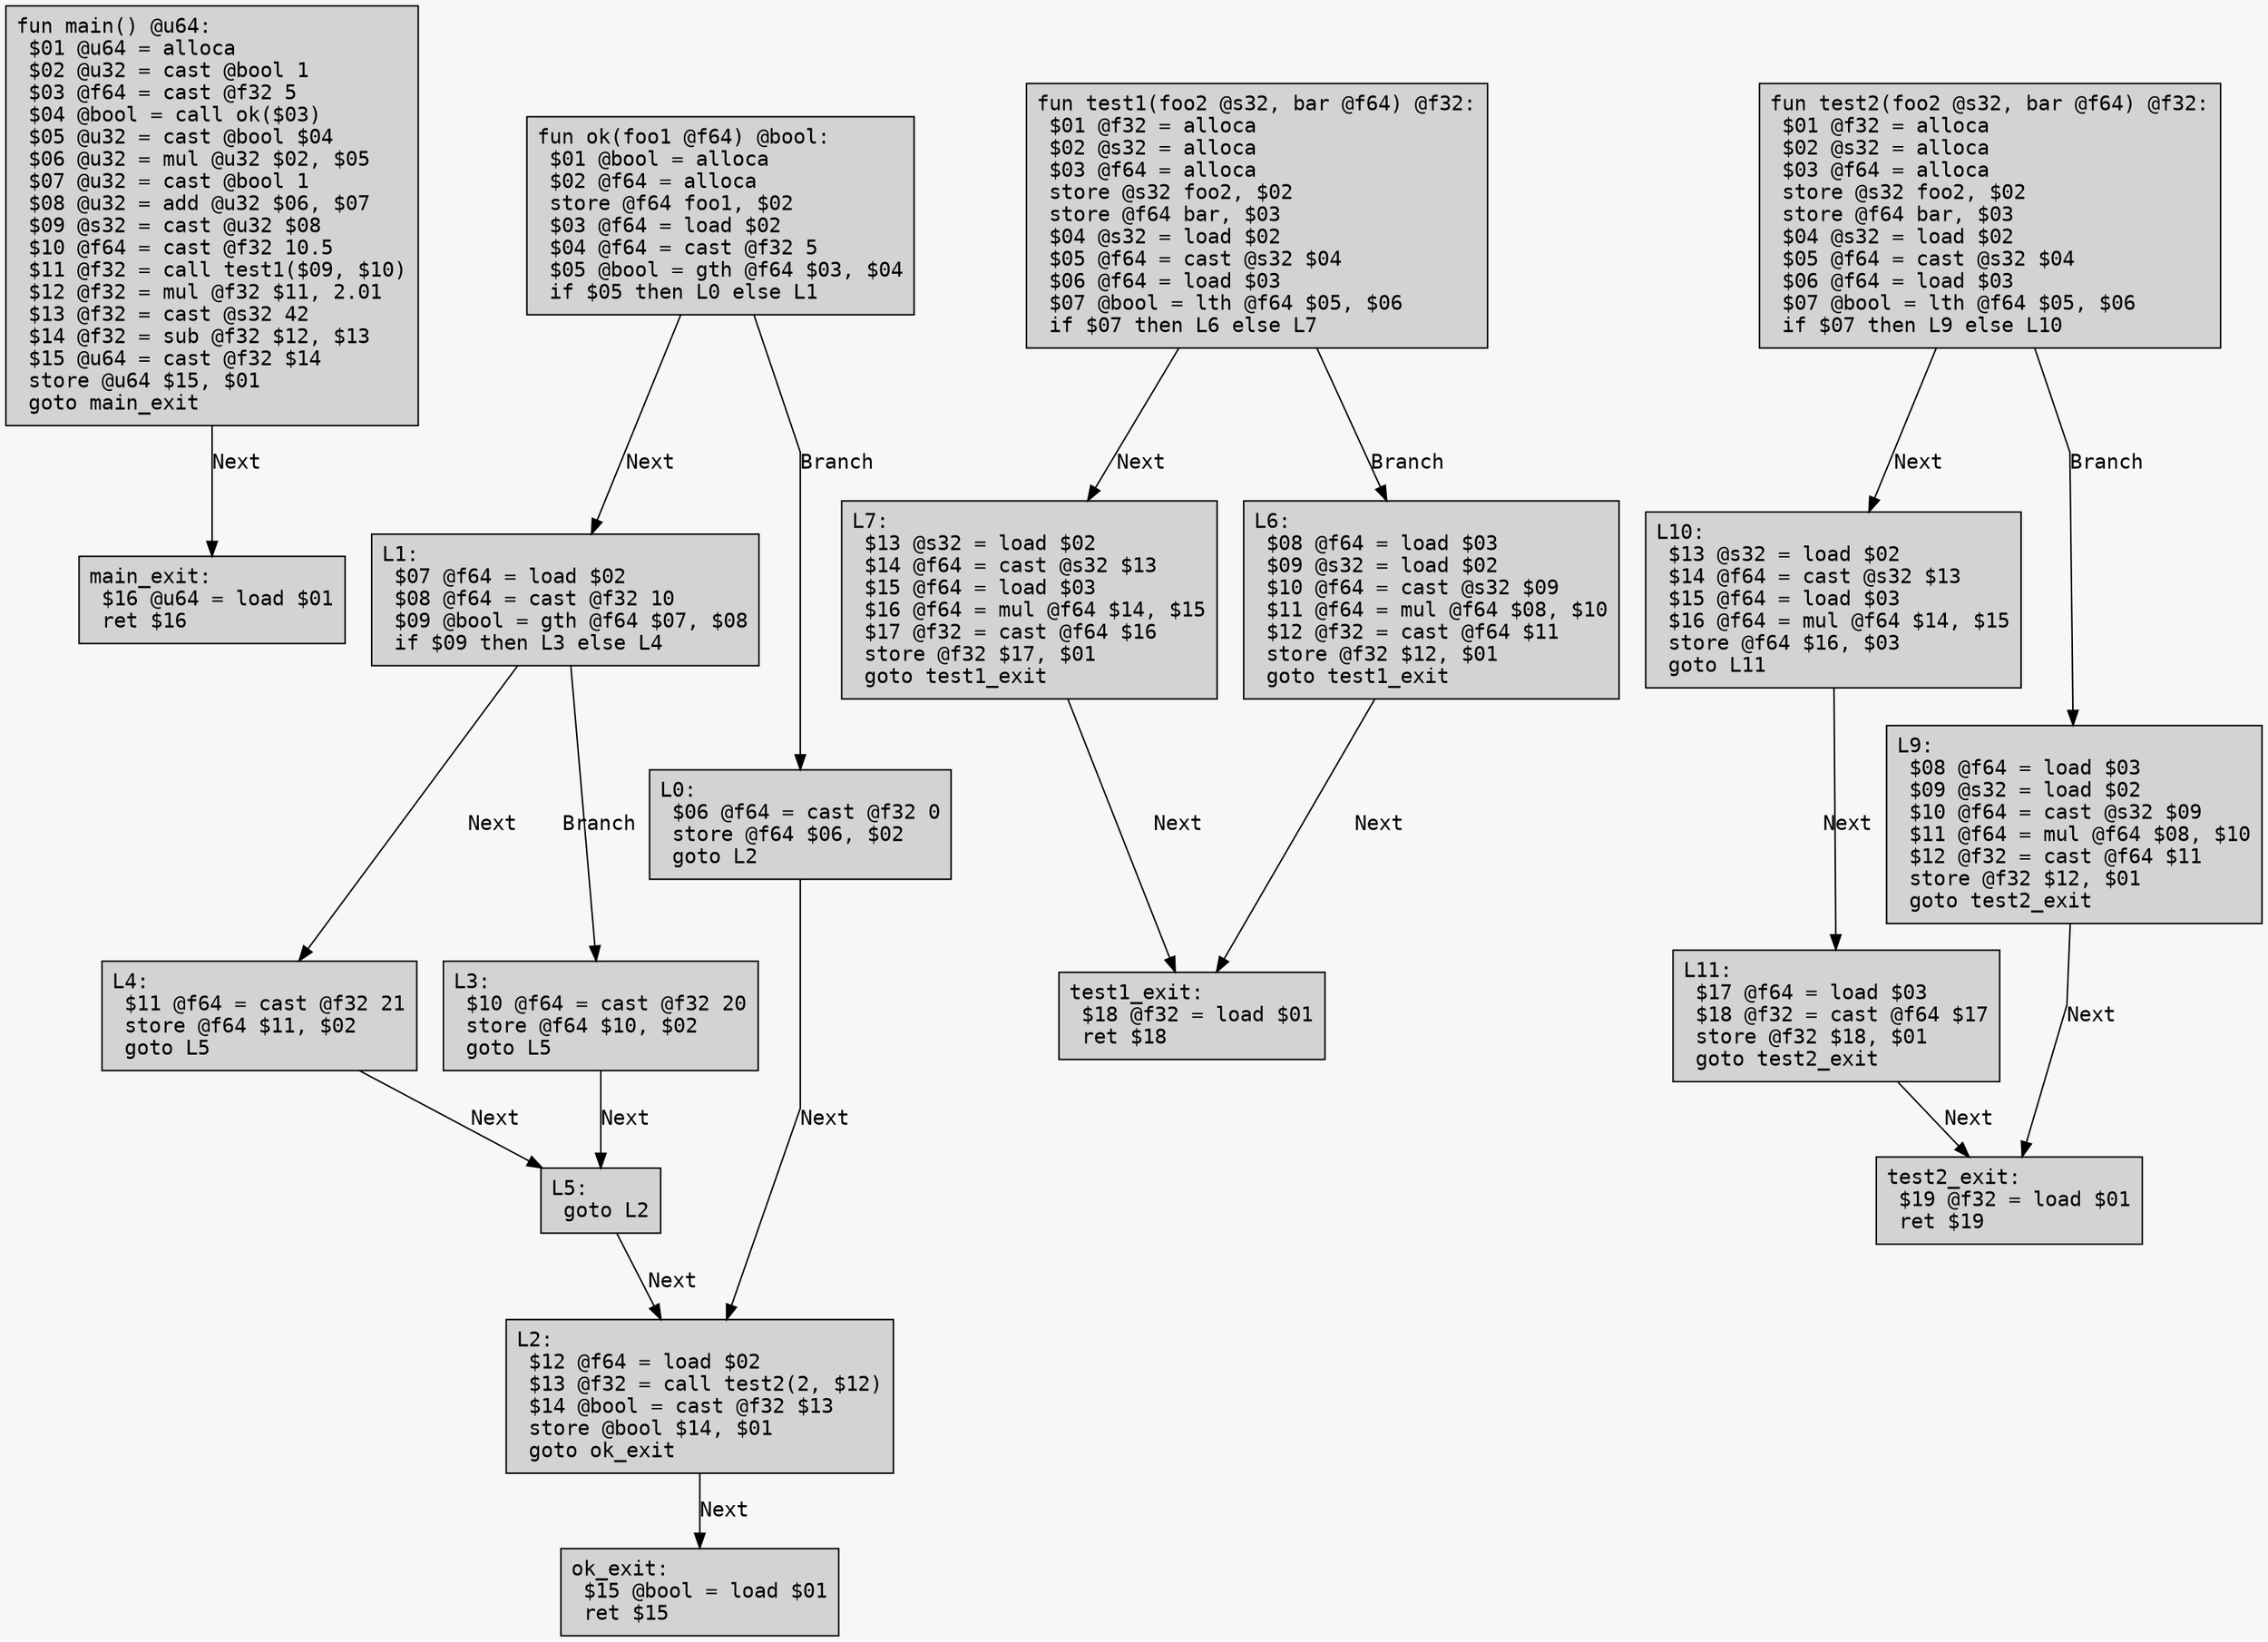 digraph CFG {
	graph [fontname = "Monospace"];
	node  [fontname = "Monospace", shape=box, style=filled, margin=0.1];
	edge  [fontname = "Monospace"];
	bgcolor = "#f7f7f7";
	splines = false;

	main_entry [label="fun main() @u64:\l $01 @u64 = alloca\l $02 @u32 = cast @bool 1\l $03 @f64 = cast @f32 5\l $04 @bool = call ok($03)\l $05 @u32 = cast @bool $04\l $06 @u32 = mul @u32 $02, $05\l $07 @u32 = cast @bool 1\l $08 @u32 = add @u32 $06, $07\l $09 @s32 = cast @u32 $08\l $10 @f64 = cast @f32 10.5\l $11 @f32 = call test1($09, $10)\l $12 @f32 = mul @f32 $11, 2.01\l $13 @f32 = cast @s32 42\l $14 @f32 = sub @f32 $12, $13\l $15 @u64 = cast @f32 $14\l store @u64 $15, $01\l goto main_exit\l"];
	main_entry -> main_exit [label="Next"];
	main_exit [label="main_exit:\l $16 @u64 = load $01\l ret $16\l"];
	ok_entry [label="fun ok(foo1 @f64) @bool:\l $01 @bool = alloca\l $02 @f64 = alloca\l store @f64 foo1, $02\l $03 @f64 = load $02\l $04 @f64 = cast @f32 5\l $05 @bool = gth @f64 $03, $04\l if $05 then L0 else L1\l"];
	ok_entry -> L1 [label="Next"];
	ok_entry -> L0 [label="Branch"];
	L1 [label="L1:\l $07 @f64 = load $02\l $08 @f64 = cast @f32 10\l $09 @bool = gth @f64 $07, $08\l if $09 then L3 else L4\l"];
	L1 -> L4 [label="Next"];
	L1 -> L3 [label="Branch"];
	L4 [label="L4:\l $11 @f64 = cast @f32 21\l store @f64 $11, $02\l goto L5\l"];
	L4 -> L5 [label="Next"];
	L5 [label="L5:\l goto L2\l"];
	L5 -> L2 [label="Next"];
	L2 [label="L2:\l $12 @f64 = load $02\l $13 @f32 = call test2(2, $12)\l $14 @bool = cast @f32 $13\l store @bool $14, $01\l goto ok_exit\l"];
	L2 -> ok_exit [label="Next"];
	L3 [label="L3:\l $10 @f64 = cast @f32 20\l store @f64 $10, $02\l goto L5\l"];
	L3 -> L5 [label="Next"];
	L0 [label="L0:\l $06 @f64 = cast @f32 0\l store @f64 $06, $02\l goto L2\l"];
	L0 -> L2 [label="Next"];
	ok_exit [label="ok_exit:\l $15 @bool = load $01\l ret $15\l"];
	test1_entry [label="fun test1(foo2 @s32, bar @f64) @f32:\l $01 @f32 = alloca\l $02 @s32 = alloca\l $03 @f64 = alloca\l store @s32 foo2, $02\l store @f64 bar, $03\l $04 @s32 = load $02\l $05 @f64 = cast @s32 $04\l $06 @f64 = load $03\l $07 @bool = lth @f64 $05, $06\l if $07 then L6 else L7\l"];
	test1_entry -> L7 [label="Next"];
	test1_entry -> L6 [label="Branch"];
	L7 [label="L7:\l $13 @s32 = load $02\l $14 @f64 = cast @s32 $13\l $15 @f64 = load $03\l $16 @f64 = mul @f64 $14, $15\l $17 @f32 = cast @f64 $16\l store @f32 $17, $01\l goto test1_exit\l"];
	L7 -> test1_exit [label="Next"];
	L6 [label="L6:\l $08 @f64 = load $03\l $09 @s32 = load $02\l $10 @f64 = cast @s32 $09\l $11 @f64 = mul @f64 $08, $10\l $12 @f32 = cast @f64 $11\l store @f32 $12, $01\l goto test1_exit\l"];
	L6 -> test1_exit [label="Next"];
	test1_exit [label="test1_exit:\l $18 @f32 = load $01\l ret $18\l"];
	test2_entry [label="fun test2(foo2 @s32, bar @f64) @f32:\l $01 @f32 = alloca\l $02 @s32 = alloca\l $03 @f64 = alloca\l store @s32 foo2, $02\l store @f64 bar, $03\l $04 @s32 = load $02\l $05 @f64 = cast @s32 $04\l $06 @f64 = load $03\l $07 @bool = lth @f64 $05, $06\l if $07 then L9 else L10\l"];
	test2_entry -> L10 [label="Next"];
	test2_entry -> L9 [label="Branch"];
	L10 [label="L10:\l $13 @s32 = load $02\l $14 @f64 = cast @s32 $13\l $15 @f64 = load $03\l $16 @f64 = mul @f64 $14, $15\l store @f64 $16, $03\l goto L11\l"];
	L10 -> L11 [label="Next"];
	L11 [label="L11:\l $17 @f64 = load $03\l $18 @f32 = cast @f64 $17\l store @f32 $18, $01\l goto test2_exit\l"];
	L11 -> test2_exit [label="Next"];
	L9 [label="L9:\l $08 @f64 = load $03\l $09 @s32 = load $02\l $10 @f64 = cast @s32 $09\l $11 @f64 = mul @f64 $08, $10\l $12 @f32 = cast @f64 $11\l store @f32 $12, $01\l goto test2_exit\l"];
	L9 -> test2_exit [label="Next"];
	test2_exit [label="test2_exit:\l $19 @f32 = load $01\l ret $19\l"];
}
